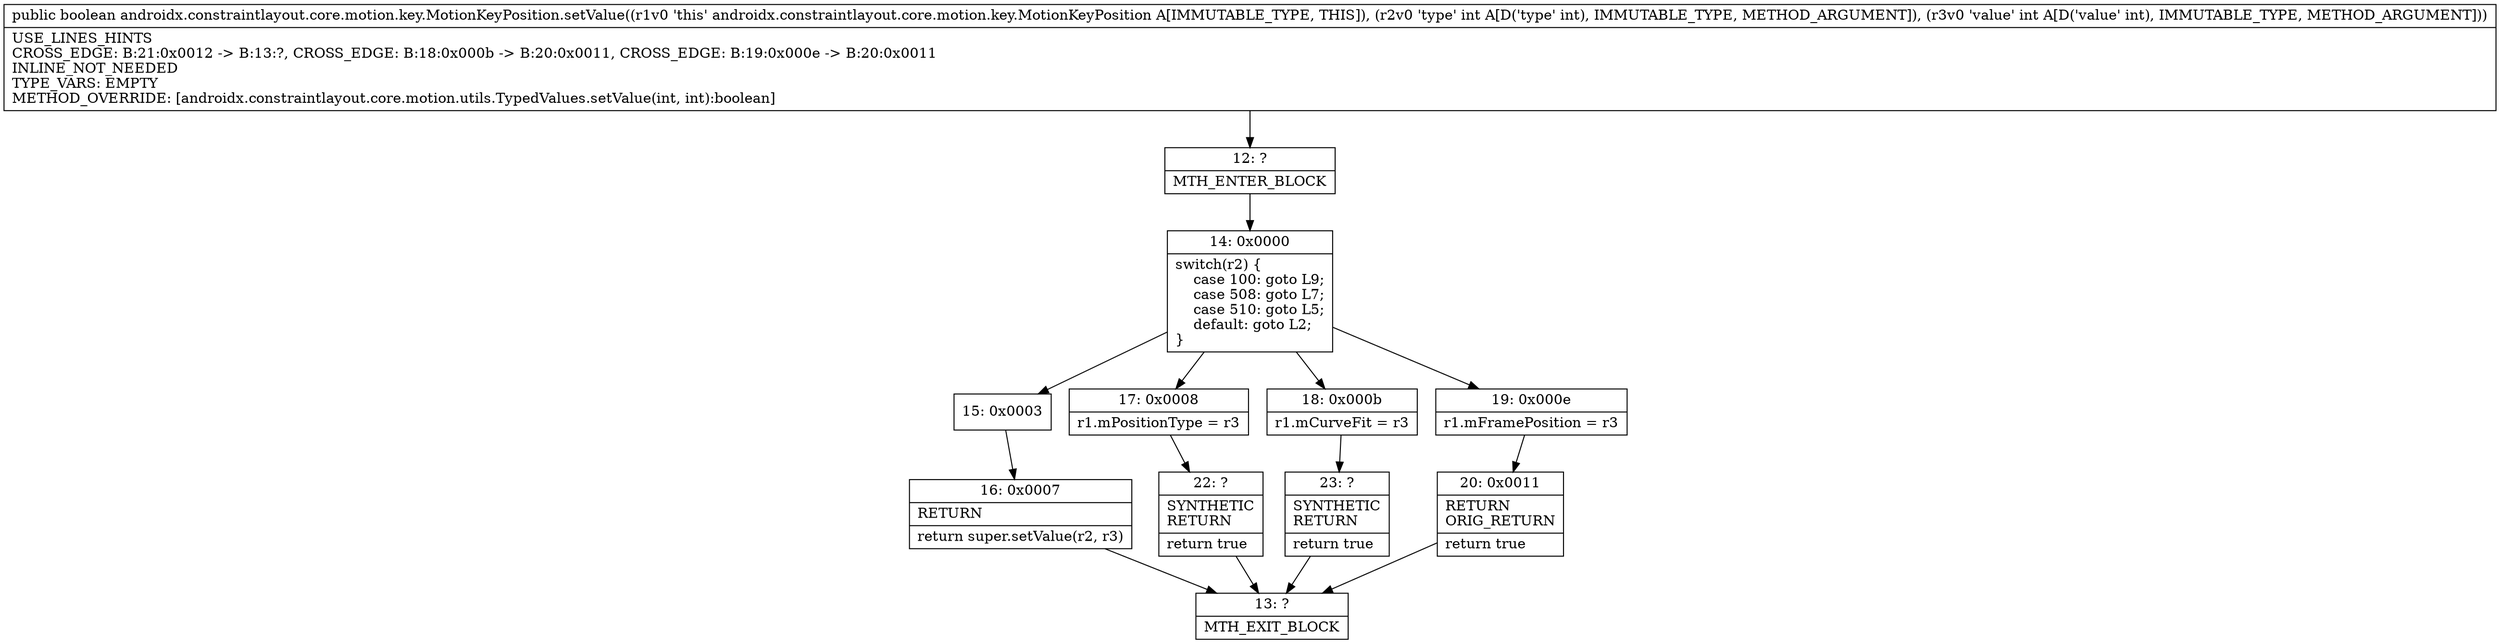 digraph "CFG forandroidx.constraintlayout.core.motion.key.MotionKeyPosition.setValue(II)Z" {
Node_12 [shape=record,label="{12\:\ ?|MTH_ENTER_BLOCK\l}"];
Node_14 [shape=record,label="{14\:\ 0x0000|switch(r2) \{\l    case 100: goto L9;\l    case 508: goto L7;\l    case 510: goto L5;\l    default: goto L2;\l\}\l}"];
Node_15 [shape=record,label="{15\:\ 0x0003}"];
Node_16 [shape=record,label="{16\:\ 0x0007|RETURN\l|return super.setValue(r2, r3)\l}"];
Node_13 [shape=record,label="{13\:\ ?|MTH_EXIT_BLOCK\l}"];
Node_17 [shape=record,label="{17\:\ 0x0008|r1.mPositionType = r3\l}"];
Node_22 [shape=record,label="{22\:\ ?|SYNTHETIC\lRETURN\l|return true\l}"];
Node_18 [shape=record,label="{18\:\ 0x000b|r1.mCurveFit = r3\l}"];
Node_23 [shape=record,label="{23\:\ ?|SYNTHETIC\lRETURN\l|return true\l}"];
Node_19 [shape=record,label="{19\:\ 0x000e|r1.mFramePosition = r3\l}"];
Node_20 [shape=record,label="{20\:\ 0x0011|RETURN\lORIG_RETURN\l|return true\l}"];
MethodNode[shape=record,label="{public boolean androidx.constraintlayout.core.motion.key.MotionKeyPosition.setValue((r1v0 'this' androidx.constraintlayout.core.motion.key.MotionKeyPosition A[IMMUTABLE_TYPE, THIS]), (r2v0 'type' int A[D('type' int), IMMUTABLE_TYPE, METHOD_ARGUMENT]), (r3v0 'value' int A[D('value' int), IMMUTABLE_TYPE, METHOD_ARGUMENT]))  | USE_LINES_HINTS\lCROSS_EDGE: B:21:0x0012 \-\> B:13:?, CROSS_EDGE: B:18:0x000b \-\> B:20:0x0011, CROSS_EDGE: B:19:0x000e \-\> B:20:0x0011\lINLINE_NOT_NEEDED\lTYPE_VARS: EMPTY\lMETHOD_OVERRIDE: [androidx.constraintlayout.core.motion.utils.TypedValues.setValue(int, int):boolean]\l}"];
MethodNode -> Node_12;Node_12 -> Node_14;
Node_14 -> Node_15;
Node_14 -> Node_17;
Node_14 -> Node_18;
Node_14 -> Node_19;
Node_15 -> Node_16;
Node_16 -> Node_13;
Node_17 -> Node_22;
Node_22 -> Node_13;
Node_18 -> Node_23;
Node_23 -> Node_13;
Node_19 -> Node_20;
Node_20 -> Node_13;
}

